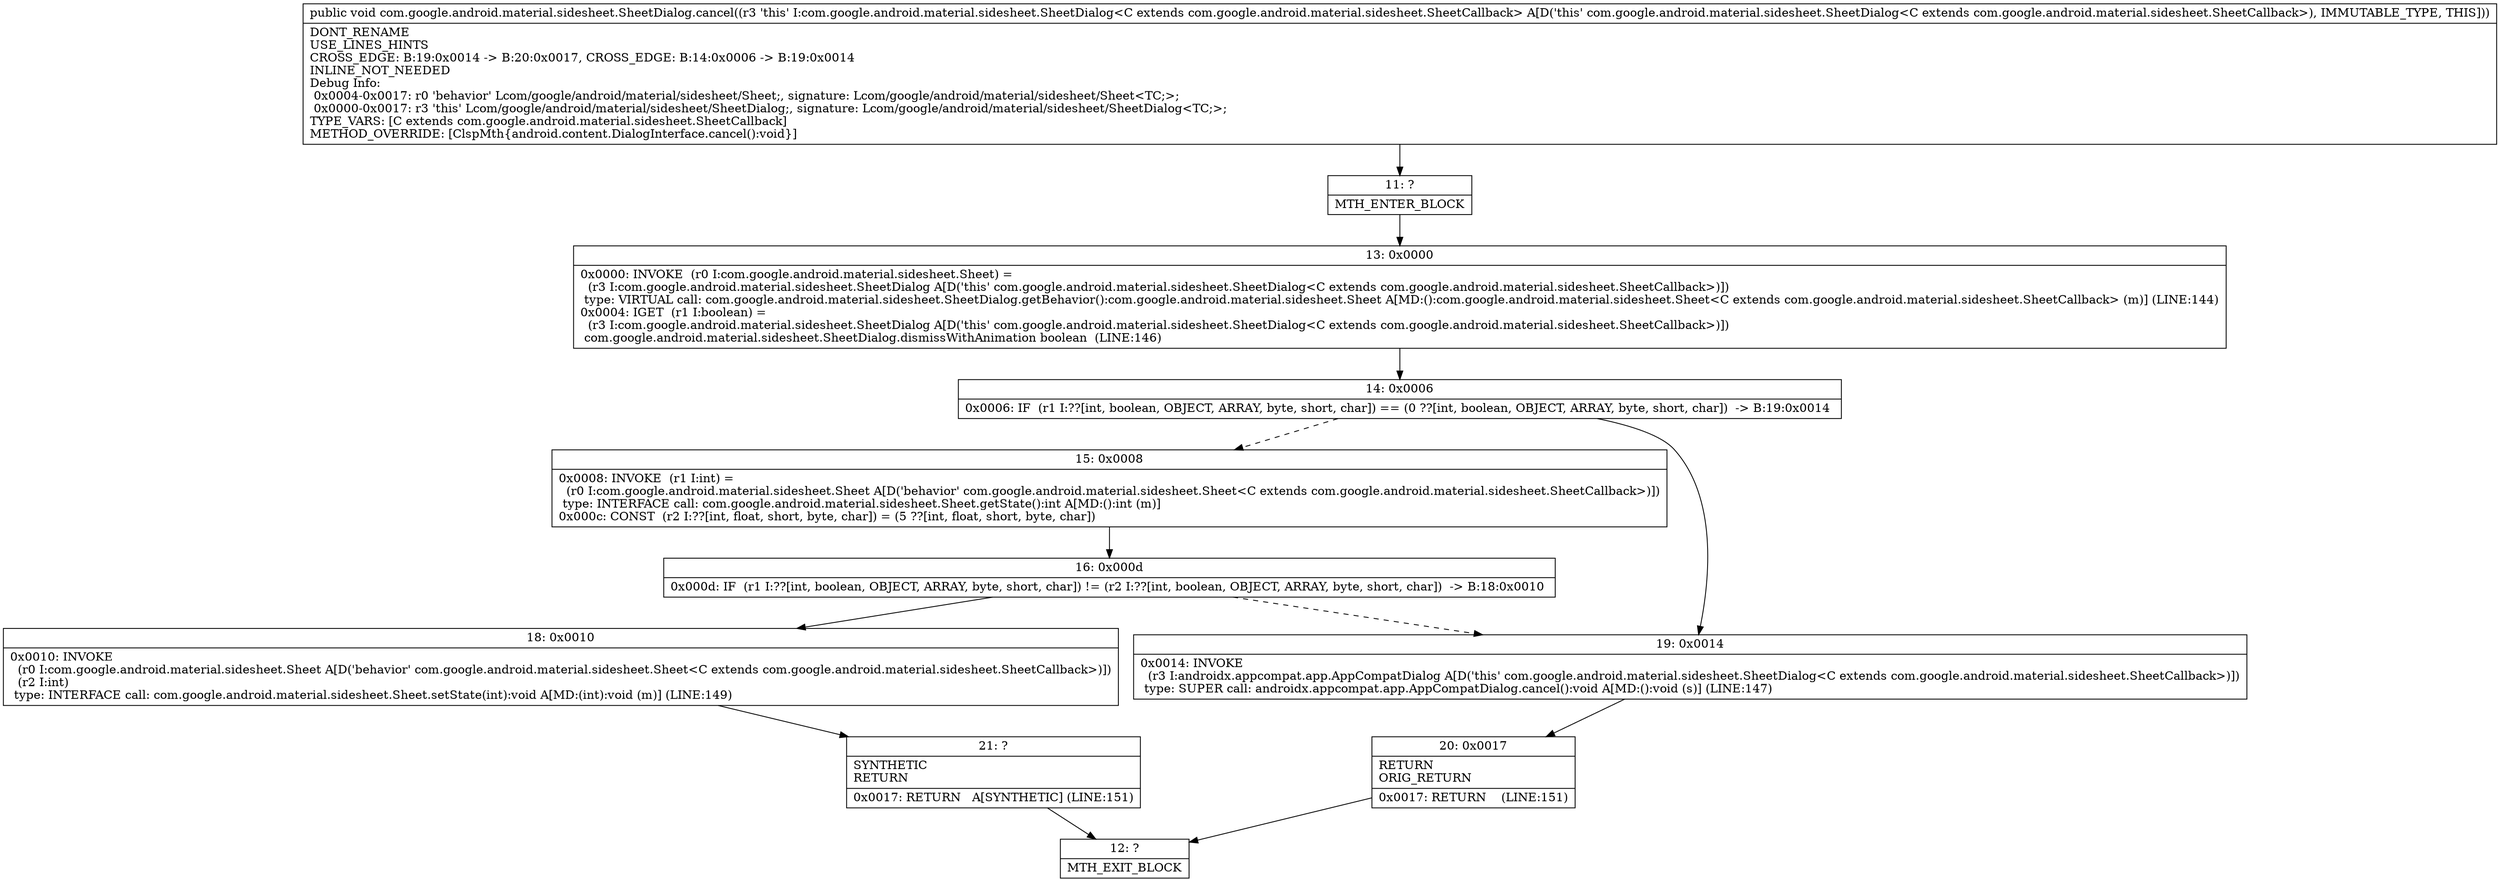 digraph "CFG forcom.google.android.material.sidesheet.SheetDialog.cancel()V" {
Node_11 [shape=record,label="{11\:\ ?|MTH_ENTER_BLOCK\l}"];
Node_13 [shape=record,label="{13\:\ 0x0000|0x0000: INVOKE  (r0 I:com.google.android.material.sidesheet.Sheet) = \l  (r3 I:com.google.android.material.sidesheet.SheetDialog A[D('this' com.google.android.material.sidesheet.SheetDialog\<C extends com.google.android.material.sidesheet.SheetCallback\>)])\l type: VIRTUAL call: com.google.android.material.sidesheet.SheetDialog.getBehavior():com.google.android.material.sidesheet.Sheet A[MD:():com.google.android.material.sidesheet.Sheet\<C extends com.google.android.material.sidesheet.SheetCallback\> (m)] (LINE:144)\l0x0004: IGET  (r1 I:boolean) = \l  (r3 I:com.google.android.material.sidesheet.SheetDialog A[D('this' com.google.android.material.sidesheet.SheetDialog\<C extends com.google.android.material.sidesheet.SheetCallback\>)])\l com.google.android.material.sidesheet.SheetDialog.dismissWithAnimation boolean  (LINE:146)\l}"];
Node_14 [shape=record,label="{14\:\ 0x0006|0x0006: IF  (r1 I:??[int, boolean, OBJECT, ARRAY, byte, short, char]) == (0 ??[int, boolean, OBJECT, ARRAY, byte, short, char])  \-\> B:19:0x0014 \l}"];
Node_15 [shape=record,label="{15\:\ 0x0008|0x0008: INVOKE  (r1 I:int) = \l  (r0 I:com.google.android.material.sidesheet.Sheet A[D('behavior' com.google.android.material.sidesheet.Sheet\<C extends com.google.android.material.sidesheet.SheetCallback\>)])\l type: INTERFACE call: com.google.android.material.sidesheet.Sheet.getState():int A[MD:():int (m)]\l0x000c: CONST  (r2 I:??[int, float, short, byte, char]) = (5 ??[int, float, short, byte, char]) \l}"];
Node_16 [shape=record,label="{16\:\ 0x000d|0x000d: IF  (r1 I:??[int, boolean, OBJECT, ARRAY, byte, short, char]) != (r2 I:??[int, boolean, OBJECT, ARRAY, byte, short, char])  \-\> B:18:0x0010 \l}"];
Node_18 [shape=record,label="{18\:\ 0x0010|0x0010: INVOKE  \l  (r0 I:com.google.android.material.sidesheet.Sheet A[D('behavior' com.google.android.material.sidesheet.Sheet\<C extends com.google.android.material.sidesheet.SheetCallback\>)])\l  (r2 I:int)\l type: INTERFACE call: com.google.android.material.sidesheet.Sheet.setState(int):void A[MD:(int):void (m)] (LINE:149)\l}"];
Node_21 [shape=record,label="{21\:\ ?|SYNTHETIC\lRETURN\l|0x0017: RETURN   A[SYNTHETIC] (LINE:151)\l}"];
Node_12 [shape=record,label="{12\:\ ?|MTH_EXIT_BLOCK\l}"];
Node_19 [shape=record,label="{19\:\ 0x0014|0x0014: INVOKE  \l  (r3 I:androidx.appcompat.app.AppCompatDialog A[D('this' com.google.android.material.sidesheet.SheetDialog\<C extends com.google.android.material.sidesheet.SheetCallback\>)])\l type: SUPER call: androidx.appcompat.app.AppCompatDialog.cancel():void A[MD:():void (s)] (LINE:147)\l}"];
Node_20 [shape=record,label="{20\:\ 0x0017|RETURN\lORIG_RETURN\l|0x0017: RETURN    (LINE:151)\l}"];
MethodNode[shape=record,label="{public void com.google.android.material.sidesheet.SheetDialog.cancel((r3 'this' I:com.google.android.material.sidesheet.SheetDialog\<C extends com.google.android.material.sidesheet.SheetCallback\> A[D('this' com.google.android.material.sidesheet.SheetDialog\<C extends com.google.android.material.sidesheet.SheetCallback\>), IMMUTABLE_TYPE, THIS]))  | DONT_RENAME\lUSE_LINES_HINTS\lCROSS_EDGE: B:19:0x0014 \-\> B:20:0x0017, CROSS_EDGE: B:14:0x0006 \-\> B:19:0x0014\lINLINE_NOT_NEEDED\lDebug Info:\l  0x0004\-0x0017: r0 'behavior' Lcom\/google\/android\/material\/sidesheet\/Sheet;, signature: Lcom\/google\/android\/material\/sidesheet\/Sheet\<TC;\>;\l  0x0000\-0x0017: r3 'this' Lcom\/google\/android\/material\/sidesheet\/SheetDialog;, signature: Lcom\/google\/android\/material\/sidesheet\/SheetDialog\<TC;\>;\lTYPE_VARS: [C extends com.google.android.material.sidesheet.SheetCallback]\lMETHOD_OVERRIDE: [ClspMth\{android.content.DialogInterface.cancel():void\}]\l}"];
MethodNode -> Node_11;Node_11 -> Node_13;
Node_13 -> Node_14;
Node_14 -> Node_15[style=dashed];
Node_14 -> Node_19;
Node_15 -> Node_16;
Node_16 -> Node_18;
Node_16 -> Node_19[style=dashed];
Node_18 -> Node_21;
Node_21 -> Node_12;
Node_19 -> Node_20;
Node_20 -> Node_12;
}

